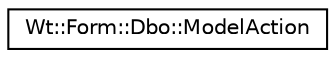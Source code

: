 digraph "Graphical Class Hierarchy"
{
 // LATEX_PDF_SIZE
  edge [fontname="Helvetica",fontsize="10",labelfontname="Helvetica",labelfontsize="10"];
  node [fontname="Helvetica",fontsize="10",shape=record];
  rankdir="LR";
  Node0 [label="Wt::Form::Dbo::ModelAction",height=0.2,width=0.4,color="black", fillcolor="white", style="filled",URL="$classWt_1_1Form_1_1Dbo_1_1ModelAction.html",tooltip=" "];
}
